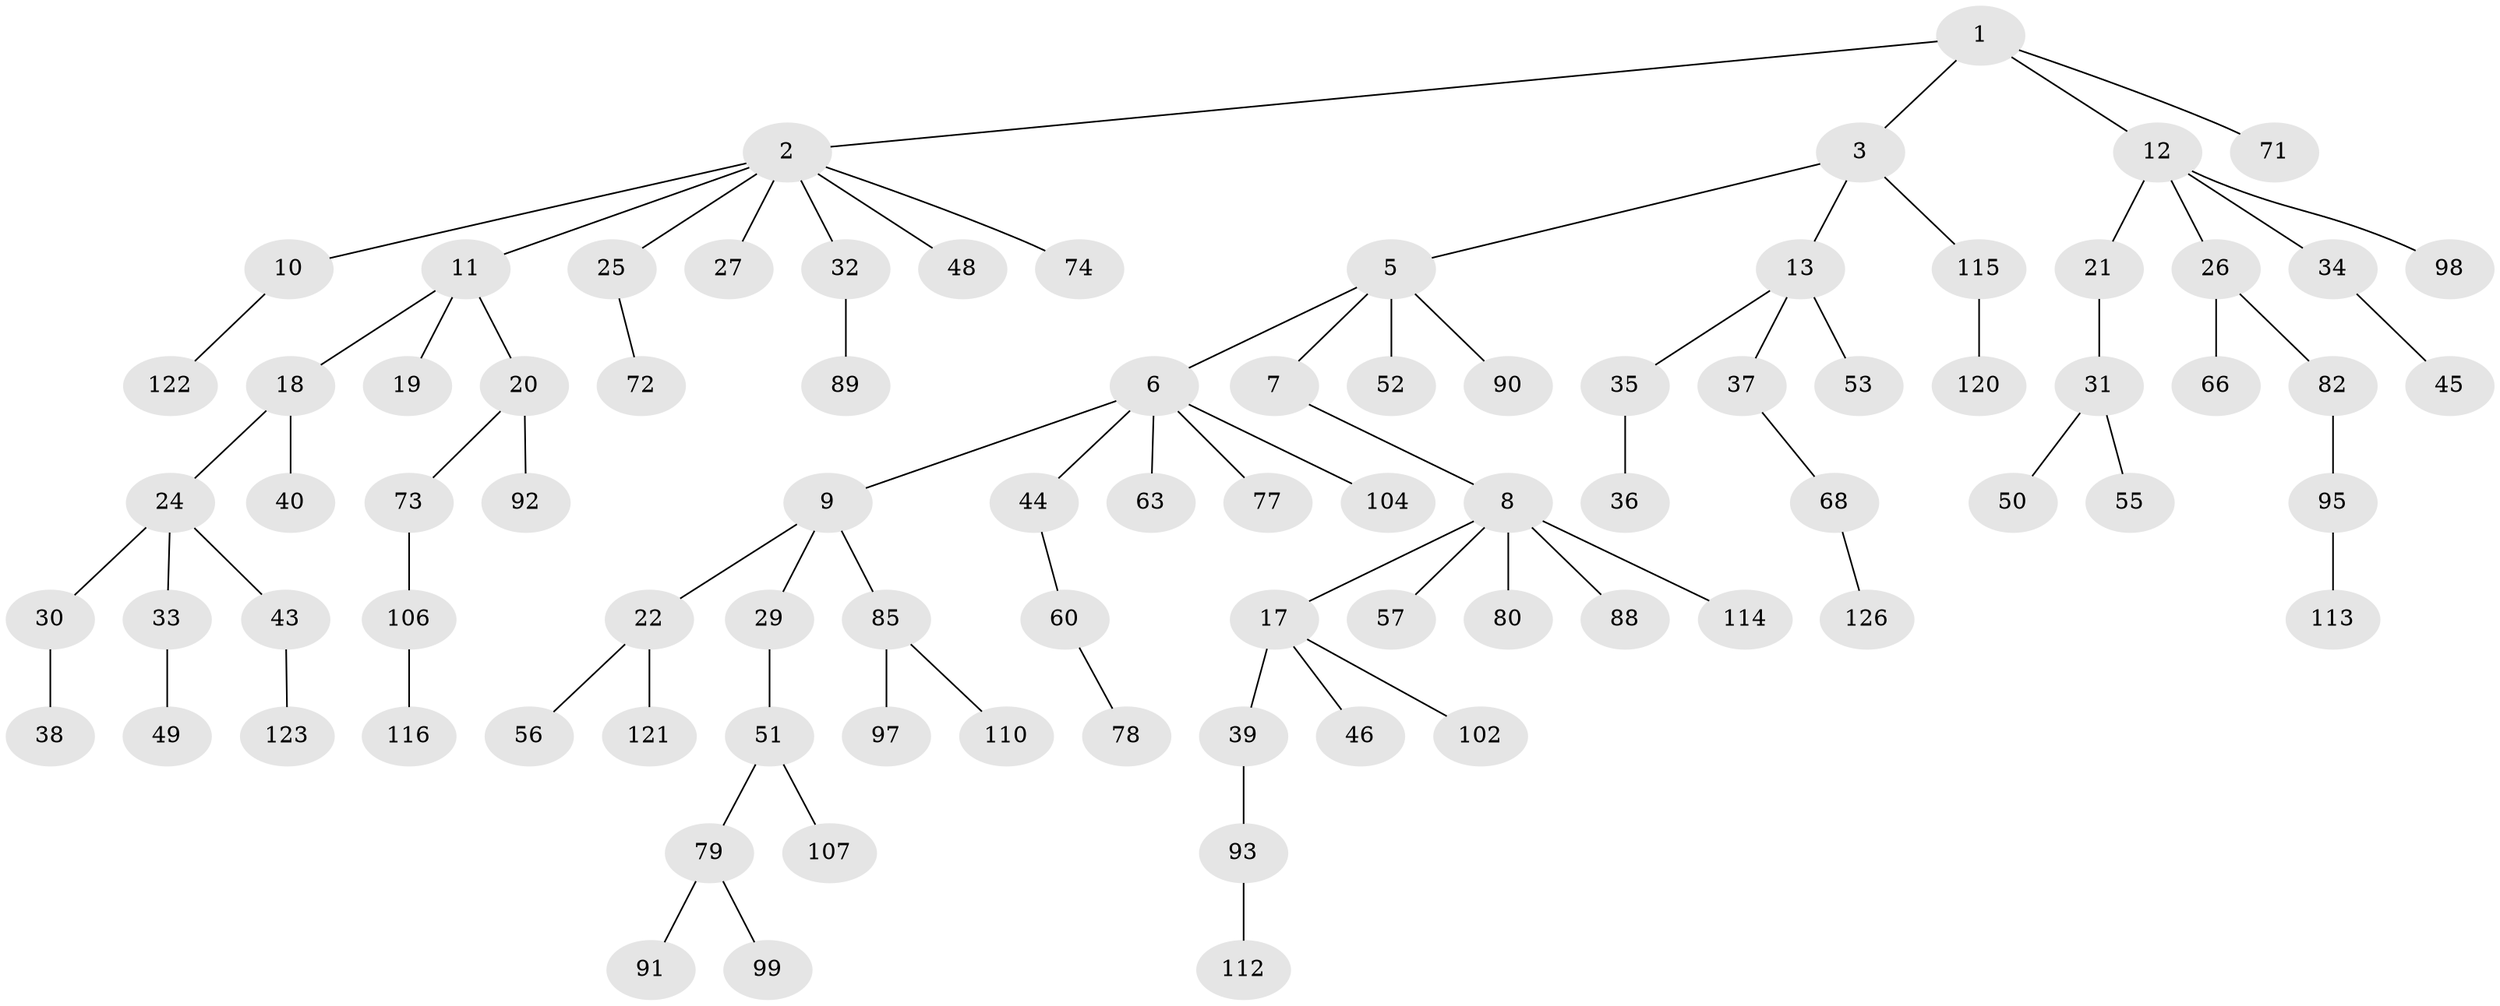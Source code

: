 // Generated by graph-tools (version 1.1) at 2025/24/03/03/25 07:24:08]
// undirected, 86 vertices, 85 edges
graph export_dot {
graph [start="1"]
  node [color=gray90,style=filled];
  1;
  2 [super="+4"];
  3 [super="+67"];
  5 [super="+16"];
  6 [super="+64"];
  7 [super="+81"];
  8 [super="+15"];
  9 [super="+23"];
  10;
  11 [super="+62"];
  12 [super="+14"];
  13;
  17 [super="+28"];
  18;
  19;
  20;
  21;
  22;
  24 [super="+59"];
  25 [super="+76"];
  26 [super="+58"];
  27 [super="+42"];
  29 [super="+41"];
  30 [super="+125"];
  31 [super="+108"];
  32 [super="+47"];
  33 [super="+54"];
  34;
  35;
  36;
  37 [super="+117"];
  38;
  39;
  40 [super="+111"];
  43 [super="+83"];
  44 [super="+69"];
  45 [super="+119"];
  46 [super="+87"];
  48;
  49 [super="+118"];
  50;
  51 [super="+65"];
  52;
  53 [super="+103"];
  55 [super="+124"];
  56;
  57;
  60 [super="+61"];
  63 [super="+109"];
  66 [super="+100"];
  68 [super="+70"];
  71 [super="+75"];
  72;
  73 [super="+96"];
  74;
  77;
  78;
  79 [super="+84"];
  80;
  82;
  85 [super="+86"];
  88;
  89;
  90;
  91;
  92;
  93 [super="+94"];
  95;
  97;
  98 [super="+101"];
  99;
  102 [super="+105"];
  104;
  106;
  107;
  110;
  112;
  113;
  114;
  115;
  116;
  120;
  121;
  122;
  123;
  126;
  1 -- 2;
  1 -- 3;
  1 -- 12;
  1 -- 71;
  2 -- 25;
  2 -- 48;
  2 -- 32;
  2 -- 74;
  2 -- 27;
  2 -- 10;
  2 -- 11;
  3 -- 5;
  3 -- 13;
  3 -- 115;
  5 -- 6;
  5 -- 7;
  5 -- 52;
  5 -- 90;
  6 -- 9;
  6 -- 44;
  6 -- 63;
  6 -- 104;
  6 -- 77;
  7 -- 8;
  8 -- 17;
  8 -- 57;
  8 -- 80;
  8 -- 88;
  8 -- 114;
  9 -- 22;
  9 -- 29;
  9 -- 85;
  10 -- 122;
  11 -- 18;
  11 -- 19;
  11 -- 20;
  12 -- 34;
  12 -- 98;
  12 -- 21;
  12 -- 26;
  13 -- 35;
  13 -- 37;
  13 -- 53;
  17 -- 39;
  17 -- 46;
  17 -- 102;
  18 -- 24;
  18 -- 40;
  20 -- 73;
  20 -- 92;
  21 -- 31;
  22 -- 56;
  22 -- 121;
  24 -- 30;
  24 -- 33;
  24 -- 43;
  25 -- 72;
  26 -- 66;
  26 -- 82;
  29 -- 51;
  30 -- 38;
  31 -- 50;
  31 -- 55;
  32 -- 89;
  33 -- 49;
  34 -- 45;
  35 -- 36;
  37 -- 68;
  39 -- 93;
  43 -- 123;
  44 -- 60;
  51 -- 79;
  51 -- 107;
  60 -- 78;
  68 -- 126;
  73 -- 106;
  79 -- 91;
  79 -- 99;
  82 -- 95;
  85 -- 110;
  85 -- 97;
  93 -- 112;
  95 -- 113;
  106 -- 116;
  115 -- 120;
}
